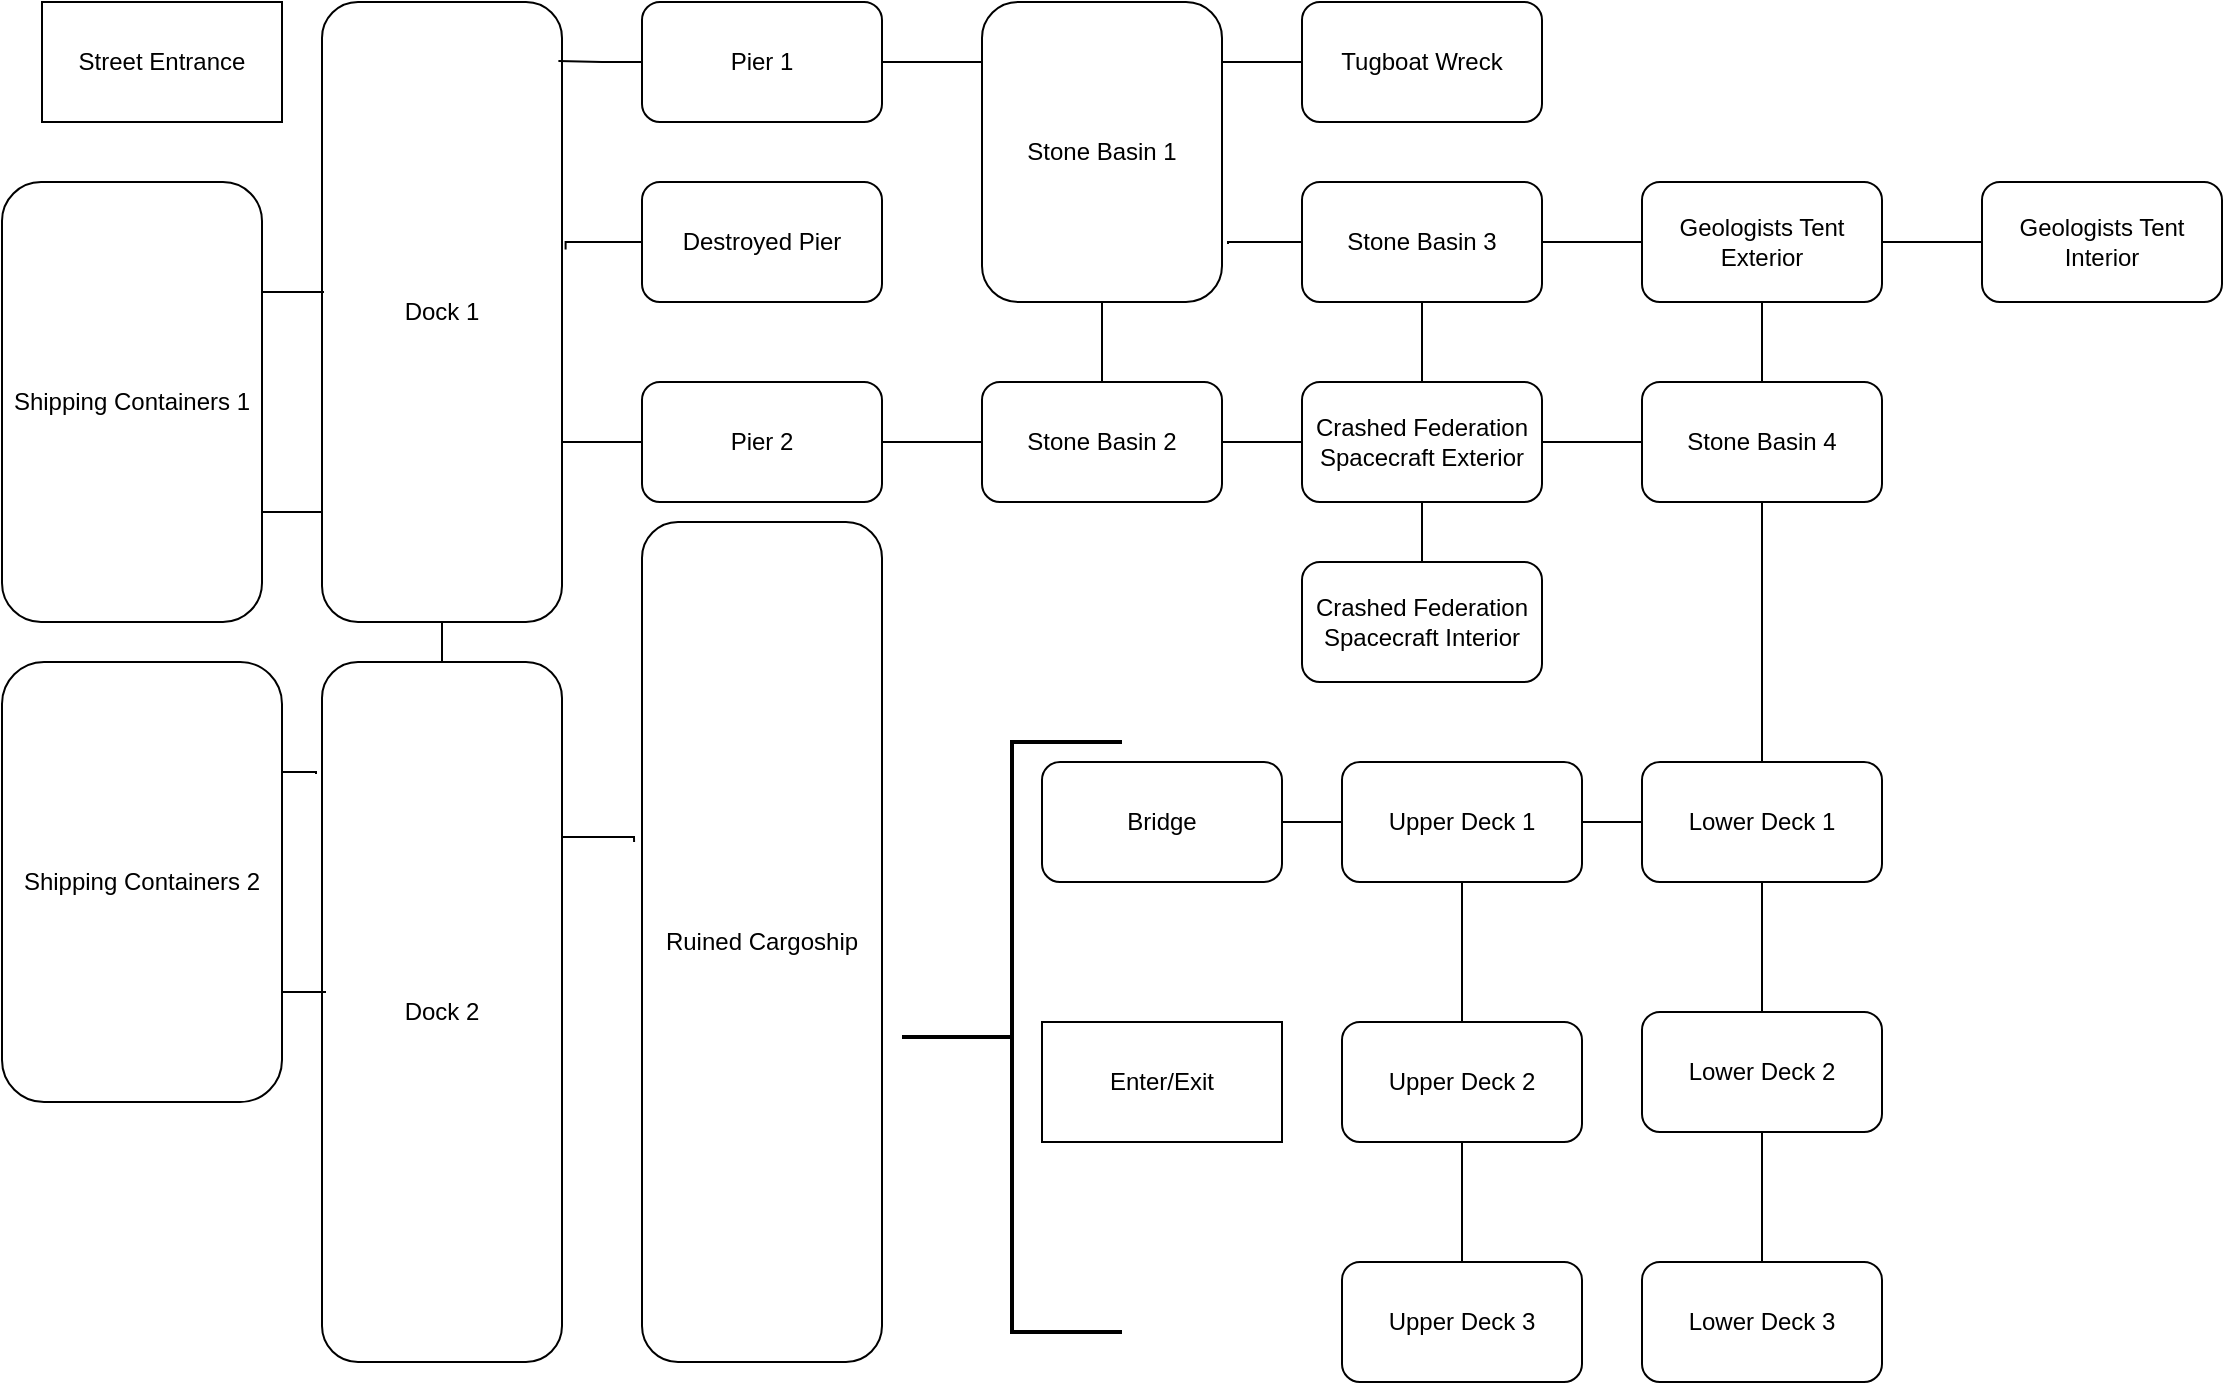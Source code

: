 <mxfile version="22.0.4" type="device">
  <diagram name="Page-1" id="hG4zzm_N5FTetsfrr58c">
    <mxGraphModel dx="1434" dy="806" grid="1" gridSize="10" guides="1" tooltips="1" connect="1" arrows="1" fold="1" page="1" pageScale="1" pageWidth="850" pageHeight="1100" math="0" shadow="0">
      <root>
        <mxCell id="0" />
        <mxCell id="1" parent="0" />
        <mxCell id="ei0V7CZg0UjQVGs0gulO-1" value="Street Entrance" style="rounded=0;whiteSpace=wrap;html=1;" parent="1" vertex="1">
          <mxGeometry x="30" y="260" width="120" height="60" as="geometry" />
        </mxCell>
        <mxCell id="jUiN87D1n8LLVdIQf6-M-7" style="edgeStyle=orthogonalEdgeStyle;rounded=0;orthogonalLoop=1;jettySize=auto;html=1;exitX=0.5;exitY=1;exitDx=0;exitDy=0;entryX=0.5;entryY=0;entryDx=0;entryDy=0;endArrow=none;endFill=0;" parent="1" source="ei0V7CZg0UjQVGs0gulO-8" target="jUiN87D1n8LLVdIQf6-M-3" edge="1">
          <mxGeometry relative="1" as="geometry" />
        </mxCell>
        <mxCell id="jUiN87D1n8LLVdIQf6-M-11" style="edgeStyle=orthogonalEdgeStyle;rounded=0;orthogonalLoop=1;jettySize=auto;html=1;exitX=1;exitY=0.75;exitDx=0;exitDy=0;entryX=0;entryY=0.5;entryDx=0;entryDy=0;endArrow=none;endFill=0;" parent="1" source="ei0V7CZg0UjQVGs0gulO-8" target="ei0V7CZg0UjQVGs0gulO-21" edge="1">
          <mxGeometry relative="1" as="geometry">
            <Array as="points">
              <mxPoint x="290" y="480" />
            </Array>
          </mxGeometry>
        </mxCell>
        <mxCell id="ei0V7CZg0UjQVGs0gulO-8" value="Dock 1" style="rounded=1;whiteSpace=wrap;html=1;" parent="1" vertex="1">
          <mxGeometry x="170" y="260" width="120" height="310" as="geometry" />
        </mxCell>
        <mxCell id="ei0V7CZg0UjQVGs0gulO-16" value="" style="edgeStyle=orthogonalEdgeStyle;rounded=0;orthogonalLoop=1;jettySize=auto;html=1;endArrow=none;endFill=0;" parent="1" source="ei0V7CZg0UjQVGs0gulO-9" target="ei0V7CZg0UjQVGs0gulO-15" edge="1">
          <mxGeometry relative="1" as="geometry">
            <Array as="points">
              <mxPoint x="480" y="290" />
              <mxPoint x="480" y="290" />
            </Array>
          </mxGeometry>
        </mxCell>
        <mxCell id="ei0V7CZg0UjQVGs0gulO-9" value="Pier 1" style="rounded=1;whiteSpace=wrap;html=1;" parent="1" vertex="1">
          <mxGeometry x="330" y="260" width="120" height="60" as="geometry" />
        </mxCell>
        <mxCell id="ei0V7CZg0UjQVGs0gulO-18" value="" style="edgeStyle=orthogonalEdgeStyle;rounded=0;orthogonalLoop=1;jettySize=auto;html=1;endArrow=none;endFill=0;" parent="1" source="ei0V7CZg0UjQVGs0gulO-15" target="ei0V7CZg0UjQVGs0gulO-17" edge="1">
          <mxGeometry relative="1" as="geometry">
            <Array as="points">
              <mxPoint x="630" y="290" />
              <mxPoint x="630" y="290" />
            </Array>
          </mxGeometry>
        </mxCell>
        <mxCell id="jUiN87D1n8LLVdIQf6-M-14" style="edgeStyle=orthogonalEdgeStyle;rounded=0;orthogonalLoop=1;jettySize=auto;html=1;exitX=0.5;exitY=1;exitDx=0;exitDy=0;entryX=0.5;entryY=0;entryDx=0;entryDy=0;endArrow=none;endFill=0;" parent="1" source="ei0V7CZg0UjQVGs0gulO-15" target="ei0V7CZg0UjQVGs0gulO-25" edge="1">
          <mxGeometry relative="1" as="geometry" />
        </mxCell>
        <mxCell id="ei0V7CZg0UjQVGs0gulO-15" value="Stone Basin 1" style="whiteSpace=wrap;html=1;rounded=1;" parent="1" vertex="1">
          <mxGeometry x="500" y="260" width="120" height="150" as="geometry" />
        </mxCell>
        <mxCell id="ei0V7CZg0UjQVGs0gulO-17" value="Tugboat Wreck" style="whiteSpace=wrap;html=1;rounded=1;" parent="1" vertex="1">
          <mxGeometry x="660" y="260" width="120" height="60" as="geometry" />
        </mxCell>
        <mxCell id="ei0V7CZg0UjQVGs0gulO-19" value="Destroyed Pier" style="whiteSpace=wrap;html=1;rounded=1;" parent="1" vertex="1">
          <mxGeometry x="330" y="350" width="120" height="60" as="geometry" />
        </mxCell>
        <mxCell id="ei0V7CZg0UjQVGs0gulO-26" value="" style="edgeStyle=orthogonalEdgeStyle;rounded=0;orthogonalLoop=1;jettySize=auto;html=1;endArrow=none;endFill=0;" parent="1" source="ei0V7CZg0UjQVGs0gulO-21" target="ei0V7CZg0UjQVGs0gulO-25" edge="1">
          <mxGeometry relative="1" as="geometry" />
        </mxCell>
        <mxCell id="ei0V7CZg0UjQVGs0gulO-21" value="Pier 2" style="whiteSpace=wrap;html=1;rounded=1;" parent="1" vertex="1">
          <mxGeometry x="330" y="450" width="120" height="60" as="geometry" />
        </mxCell>
        <mxCell id="ei0V7CZg0UjQVGs0gulO-23" value="Shipping Containers 1" style="whiteSpace=wrap;html=1;rounded=1;" parent="1" vertex="1">
          <mxGeometry x="10" y="350" width="130" height="220" as="geometry" />
        </mxCell>
        <mxCell id="D6g7ijftVTzOeYGlhxwc-25" value="" style="edgeStyle=orthogonalEdgeStyle;rounded=0;orthogonalLoop=1;jettySize=auto;html=1;endArrow=none;endFill=0;" edge="1" parent="1" source="ei0V7CZg0UjQVGs0gulO-25" target="D6g7ijftVTzOeYGlhxwc-24">
          <mxGeometry relative="1" as="geometry" />
        </mxCell>
        <mxCell id="ei0V7CZg0UjQVGs0gulO-25" value="Stone Basin 2" style="whiteSpace=wrap;html=1;rounded=1;" parent="1" vertex="1">
          <mxGeometry x="500" y="450" width="120" height="60" as="geometry" />
        </mxCell>
        <mxCell id="D6g7ijftVTzOeYGlhxwc-27" value="" style="edgeStyle=orthogonalEdgeStyle;rounded=0;orthogonalLoop=1;jettySize=auto;html=1;endArrow=none;endFill=0;" edge="1" parent="1" source="ei0V7CZg0UjQVGs0gulO-30" target="D6g7ijftVTzOeYGlhxwc-26">
          <mxGeometry relative="1" as="geometry" />
        </mxCell>
        <mxCell id="ei0V7CZg0UjQVGs0gulO-30" value="Stone Basin 3" style="whiteSpace=wrap;html=1;rounded=1;" parent="1" vertex="1">
          <mxGeometry x="660" y="350" width="120" height="60" as="geometry" />
        </mxCell>
        <mxCell id="ei0V7CZg0UjQVGs0gulO-37" value="Ruined Cargoship" style="whiteSpace=wrap;html=1;rounded=1;" parent="1" vertex="1">
          <mxGeometry x="330" y="520" width="120" height="420" as="geometry" />
        </mxCell>
        <mxCell id="jUiN87D1n8LLVdIQf6-M-2" style="edgeStyle=orthogonalEdgeStyle;rounded=0;orthogonalLoop=1;jettySize=auto;html=1;exitX=0;exitY=0.5;exitDx=0;exitDy=0;entryX=1.025;entryY=0.807;entryDx=0;entryDy=0;entryPerimeter=0;endArrow=none;endFill=0;" parent="1" source="ei0V7CZg0UjQVGs0gulO-30" target="ei0V7CZg0UjQVGs0gulO-15" edge="1">
          <mxGeometry relative="1" as="geometry" />
        </mxCell>
        <mxCell id="jUiN87D1n8LLVdIQf6-M-3" value="Dock 2" style="rounded=1;whiteSpace=wrap;html=1;" parent="1" vertex="1">
          <mxGeometry x="170" y="590" width="120" height="350" as="geometry" />
        </mxCell>
        <mxCell id="jUiN87D1n8LLVdIQf6-M-4" value="Shipping Containers 2" style="whiteSpace=wrap;html=1;rounded=1;" parent="1" vertex="1">
          <mxGeometry x="10" y="590" width="140" height="220" as="geometry" />
        </mxCell>
        <mxCell id="jUiN87D1n8LLVdIQf6-M-5" style="edgeStyle=orthogonalEdgeStyle;rounded=0;orthogonalLoop=1;jettySize=auto;html=1;exitX=1;exitY=0.25;exitDx=0;exitDy=0;entryX=0.008;entryY=0.468;entryDx=0;entryDy=0;entryPerimeter=0;endArrow=none;endFill=0;" parent="1" source="ei0V7CZg0UjQVGs0gulO-23" target="ei0V7CZg0UjQVGs0gulO-8" edge="1">
          <mxGeometry relative="1" as="geometry" />
        </mxCell>
        <mxCell id="jUiN87D1n8LLVdIQf6-M-6" style="edgeStyle=orthogonalEdgeStyle;rounded=0;orthogonalLoop=1;jettySize=auto;html=1;exitX=1;exitY=0.75;exitDx=0;exitDy=0;entryX=0;entryY=0.829;entryDx=0;entryDy=0;entryPerimeter=0;endArrow=none;endFill=0;" parent="1" source="ei0V7CZg0UjQVGs0gulO-23" target="ei0V7CZg0UjQVGs0gulO-8" edge="1">
          <mxGeometry relative="1" as="geometry" />
        </mxCell>
        <mxCell id="jUiN87D1n8LLVdIQf6-M-8" style="edgeStyle=orthogonalEdgeStyle;rounded=0;orthogonalLoop=1;jettySize=auto;html=1;exitX=1;exitY=0.25;exitDx=0;exitDy=0;entryX=-0.033;entryY=0.381;entryDx=0;entryDy=0;entryPerimeter=0;endArrow=none;endFill=0;" parent="1" source="jUiN87D1n8LLVdIQf6-M-3" target="ei0V7CZg0UjQVGs0gulO-37" edge="1">
          <mxGeometry relative="1" as="geometry" />
        </mxCell>
        <mxCell id="jUiN87D1n8LLVdIQf6-M-9" style="edgeStyle=orthogonalEdgeStyle;rounded=0;orthogonalLoop=1;jettySize=auto;html=1;exitX=1;exitY=0.25;exitDx=0;exitDy=0;entryX=-0.025;entryY=0.16;entryDx=0;entryDy=0;entryPerimeter=0;endArrow=none;endFill=0;" parent="1" source="jUiN87D1n8LLVdIQf6-M-4" target="jUiN87D1n8LLVdIQf6-M-3" edge="1">
          <mxGeometry relative="1" as="geometry" />
        </mxCell>
        <mxCell id="jUiN87D1n8LLVdIQf6-M-10" style="edgeStyle=orthogonalEdgeStyle;rounded=0;orthogonalLoop=1;jettySize=auto;html=1;exitX=1;exitY=0.75;exitDx=0;exitDy=0;entryX=0.017;entryY=0.469;entryDx=0;entryDy=0;entryPerimeter=0;endArrow=none;endFill=0;" parent="1" source="jUiN87D1n8LLVdIQf6-M-4" target="jUiN87D1n8LLVdIQf6-M-3" edge="1">
          <mxGeometry relative="1" as="geometry" />
        </mxCell>
        <mxCell id="jUiN87D1n8LLVdIQf6-M-12" style="edgeStyle=orthogonalEdgeStyle;rounded=0;orthogonalLoop=1;jettySize=auto;html=1;exitX=0;exitY=0.5;exitDx=0;exitDy=0;entryX=1.015;entryY=0.399;entryDx=0;entryDy=0;entryPerimeter=0;endArrow=none;endFill=0;" parent="1" source="ei0V7CZg0UjQVGs0gulO-19" target="ei0V7CZg0UjQVGs0gulO-8" edge="1">
          <mxGeometry relative="1" as="geometry" />
        </mxCell>
        <mxCell id="jUiN87D1n8LLVdIQf6-M-13" style="edgeStyle=orthogonalEdgeStyle;rounded=0;orthogonalLoop=1;jettySize=auto;html=1;exitX=0;exitY=0.5;exitDx=0;exitDy=0;entryX=0.985;entryY=0.095;entryDx=0;entryDy=0;entryPerimeter=0;endArrow=none;endFill=0;" parent="1" source="ei0V7CZg0UjQVGs0gulO-9" target="ei0V7CZg0UjQVGs0gulO-8" edge="1">
          <mxGeometry relative="1" as="geometry" />
        </mxCell>
        <mxCell id="D6g7ijftVTzOeYGlhxwc-1" value="" style="strokeWidth=2;html=1;shape=mxgraph.flowchart.annotation_2;align=left;labelPosition=right;pointerEvents=1;" vertex="1" parent="1">
          <mxGeometry x="460" y="630" width="110" height="295" as="geometry" />
        </mxCell>
        <mxCell id="D6g7ijftVTzOeYGlhxwc-2" value="Enter/Exit" style="rounded=0;whiteSpace=wrap;html=1;" vertex="1" parent="1">
          <mxGeometry x="530" y="770" width="120" height="60" as="geometry" />
        </mxCell>
        <mxCell id="D6g7ijftVTzOeYGlhxwc-7" value="" style="edgeStyle=orthogonalEdgeStyle;rounded=0;orthogonalLoop=1;jettySize=auto;html=1;endArrow=none;endFill=0;" edge="1" parent="1" source="D6g7ijftVTzOeYGlhxwc-5" target="D6g7ijftVTzOeYGlhxwc-6">
          <mxGeometry relative="1" as="geometry" />
        </mxCell>
        <mxCell id="D6g7ijftVTzOeYGlhxwc-9" value="" style="edgeStyle=orthogonalEdgeStyle;rounded=0;orthogonalLoop=1;jettySize=auto;html=1;endArrow=none;endFill=0;" edge="1" parent="1" source="D6g7ijftVTzOeYGlhxwc-5" target="D6g7ijftVTzOeYGlhxwc-8">
          <mxGeometry relative="1" as="geometry" />
        </mxCell>
        <mxCell id="D6g7ijftVTzOeYGlhxwc-5" value="Upper Deck 2" style="rounded=1;whiteSpace=wrap;html=1;" vertex="1" parent="1">
          <mxGeometry x="680" y="770" width="120" height="60" as="geometry" />
        </mxCell>
        <mxCell id="D6g7ijftVTzOeYGlhxwc-11" value="" style="edgeStyle=orthogonalEdgeStyle;rounded=0;orthogonalLoop=1;jettySize=auto;html=1;endArrow=none;endFill=0;" edge="1" parent="1" source="D6g7ijftVTzOeYGlhxwc-6" target="D6g7ijftVTzOeYGlhxwc-10">
          <mxGeometry relative="1" as="geometry" />
        </mxCell>
        <mxCell id="D6g7ijftVTzOeYGlhxwc-23" value="" style="edgeStyle=orthogonalEdgeStyle;rounded=0;orthogonalLoop=1;jettySize=auto;html=1;endArrow=none;endFill=0;" edge="1" parent="1" source="D6g7ijftVTzOeYGlhxwc-6" target="D6g7ijftVTzOeYGlhxwc-22">
          <mxGeometry relative="1" as="geometry" />
        </mxCell>
        <mxCell id="D6g7ijftVTzOeYGlhxwc-6" value="Upper Deck 1" style="whiteSpace=wrap;html=1;rounded=1;" vertex="1" parent="1">
          <mxGeometry x="680" y="640" width="120" height="60" as="geometry" />
        </mxCell>
        <mxCell id="D6g7ijftVTzOeYGlhxwc-8" value="Upper Deck 3" style="whiteSpace=wrap;html=1;rounded=1;" vertex="1" parent="1">
          <mxGeometry x="680" y="890" width="120" height="60" as="geometry" />
        </mxCell>
        <mxCell id="D6g7ijftVTzOeYGlhxwc-15" value="" style="edgeStyle=orthogonalEdgeStyle;rounded=0;orthogonalLoop=1;jettySize=auto;html=1;endArrow=none;endFill=0;" edge="1" parent="1" source="D6g7ijftVTzOeYGlhxwc-10" target="D6g7ijftVTzOeYGlhxwc-14">
          <mxGeometry relative="1" as="geometry" />
        </mxCell>
        <mxCell id="D6g7ijftVTzOeYGlhxwc-31" value="" style="edgeStyle=orthogonalEdgeStyle;rounded=0;orthogonalLoop=1;jettySize=auto;html=1;endArrow=none;endFill=0;" edge="1" parent="1" source="D6g7ijftVTzOeYGlhxwc-10" target="D6g7ijftVTzOeYGlhxwc-30">
          <mxGeometry relative="1" as="geometry" />
        </mxCell>
        <mxCell id="D6g7ijftVTzOeYGlhxwc-10" value="Lower Deck 1" style="whiteSpace=wrap;html=1;rounded=1;" vertex="1" parent="1">
          <mxGeometry x="830" y="640" width="120" height="60" as="geometry" />
        </mxCell>
        <mxCell id="D6g7ijftVTzOeYGlhxwc-17" value="" style="edgeStyle=orthogonalEdgeStyle;rounded=0;orthogonalLoop=1;jettySize=auto;html=1;endArrow=none;endFill=0;" edge="1" parent="1" source="D6g7ijftVTzOeYGlhxwc-14" target="D6g7ijftVTzOeYGlhxwc-16">
          <mxGeometry relative="1" as="geometry" />
        </mxCell>
        <mxCell id="D6g7ijftVTzOeYGlhxwc-14" value="Lower Deck 2" style="whiteSpace=wrap;html=1;rounded=1;" vertex="1" parent="1">
          <mxGeometry x="830" y="765" width="120" height="60" as="geometry" />
        </mxCell>
        <mxCell id="D6g7ijftVTzOeYGlhxwc-16" value="Lower Deck 3" style="whiteSpace=wrap;html=1;rounded=1;" vertex="1" parent="1">
          <mxGeometry x="830" y="890" width="120" height="60" as="geometry" />
        </mxCell>
        <mxCell id="D6g7ijftVTzOeYGlhxwc-22" value="Bridge" style="whiteSpace=wrap;html=1;rounded=1;" vertex="1" parent="1">
          <mxGeometry x="530" y="640" width="120" height="60" as="geometry" />
        </mxCell>
        <mxCell id="D6g7ijftVTzOeYGlhxwc-34" value="" style="edgeStyle=orthogonalEdgeStyle;rounded=0;orthogonalLoop=1;jettySize=auto;html=1;endArrow=none;endFill=0;" edge="1" parent="1" source="D6g7ijftVTzOeYGlhxwc-24" target="D6g7ijftVTzOeYGlhxwc-33">
          <mxGeometry relative="1" as="geometry" />
        </mxCell>
        <mxCell id="D6g7ijftVTzOeYGlhxwc-35" value="" style="edgeStyle=orthogonalEdgeStyle;rounded=0;orthogonalLoop=1;jettySize=auto;html=1;endArrow=none;endFill=0;" edge="1" parent="1" source="D6g7ijftVTzOeYGlhxwc-24" target="ei0V7CZg0UjQVGs0gulO-30">
          <mxGeometry relative="1" as="geometry" />
        </mxCell>
        <mxCell id="D6g7ijftVTzOeYGlhxwc-24" value="Crashed Federation Spacecraft Exterior" style="whiteSpace=wrap;html=1;rounded=1;" vertex="1" parent="1">
          <mxGeometry x="660" y="450" width="120" height="60" as="geometry" />
        </mxCell>
        <mxCell id="D6g7ijftVTzOeYGlhxwc-26" value="Geologists Tent Exterior" style="whiteSpace=wrap;html=1;rounded=1;" vertex="1" parent="1">
          <mxGeometry x="830" y="350" width="120" height="60" as="geometry" />
        </mxCell>
        <mxCell id="D6g7ijftVTzOeYGlhxwc-38" value="" style="edgeStyle=orthogonalEdgeStyle;rounded=0;orthogonalLoop=1;jettySize=auto;html=1;endArrow=none;endFill=0;" edge="1" parent="1" source="D6g7ijftVTzOeYGlhxwc-28" target="D6g7ijftVTzOeYGlhxwc-26">
          <mxGeometry relative="1" as="geometry" />
        </mxCell>
        <mxCell id="D6g7ijftVTzOeYGlhxwc-28" value="Geologists Tent Interior" style="whiteSpace=wrap;html=1;rounded=1;" vertex="1" parent="1">
          <mxGeometry x="1000" y="350" width="120" height="60" as="geometry" />
        </mxCell>
        <mxCell id="D6g7ijftVTzOeYGlhxwc-36" value="" style="edgeStyle=orthogonalEdgeStyle;rounded=0;orthogonalLoop=1;jettySize=auto;html=1;endArrow=none;endFill=0;" edge="1" parent="1" source="D6g7ijftVTzOeYGlhxwc-30" target="D6g7ijftVTzOeYGlhxwc-24">
          <mxGeometry relative="1" as="geometry" />
        </mxCell>
        <mxCell id="D6g7ijftVTzOeYGlhxwc-37" value="" style="edgeStyle=orthogonalEdgeStyle;rounded=0;orthogonalLoop=1;jettySize=auto;html=1;endArrow=none;endFill=0;" edge="1" parent="1" source="D6g7ijftVTzOeYGlhxwc-30" target="D6g7ijftVTzOeYGlhxwc-26">
          <mxGeometry relative="1" as="geometry" />
        </mxCell>
        <mxCell id="D6g7ijftVTzOeYGlhxwc-30" value="Stone Basin 4" style="whiteSpace=wrap;html=1;rounded=1;" vertex="1" parent="1">
          <mxGeometry x="830" y="450" width="120" height="60" as="geometry" />
        </mxCell>
        <mxCell id="D6g7ijftVTzOeYGlhxwc-33" value="Crashed Federation Spacecraft Interior" style="whiteSpace=wrap;html=1;rounded=1;" vertex="1" parent="1">
          <mxGeometry x="660" y="540" width="120" height="60" as="geometry" />
        </mxCell>
      </root>
    </mxGraphModel>
  </diagram>
</mxfile>

